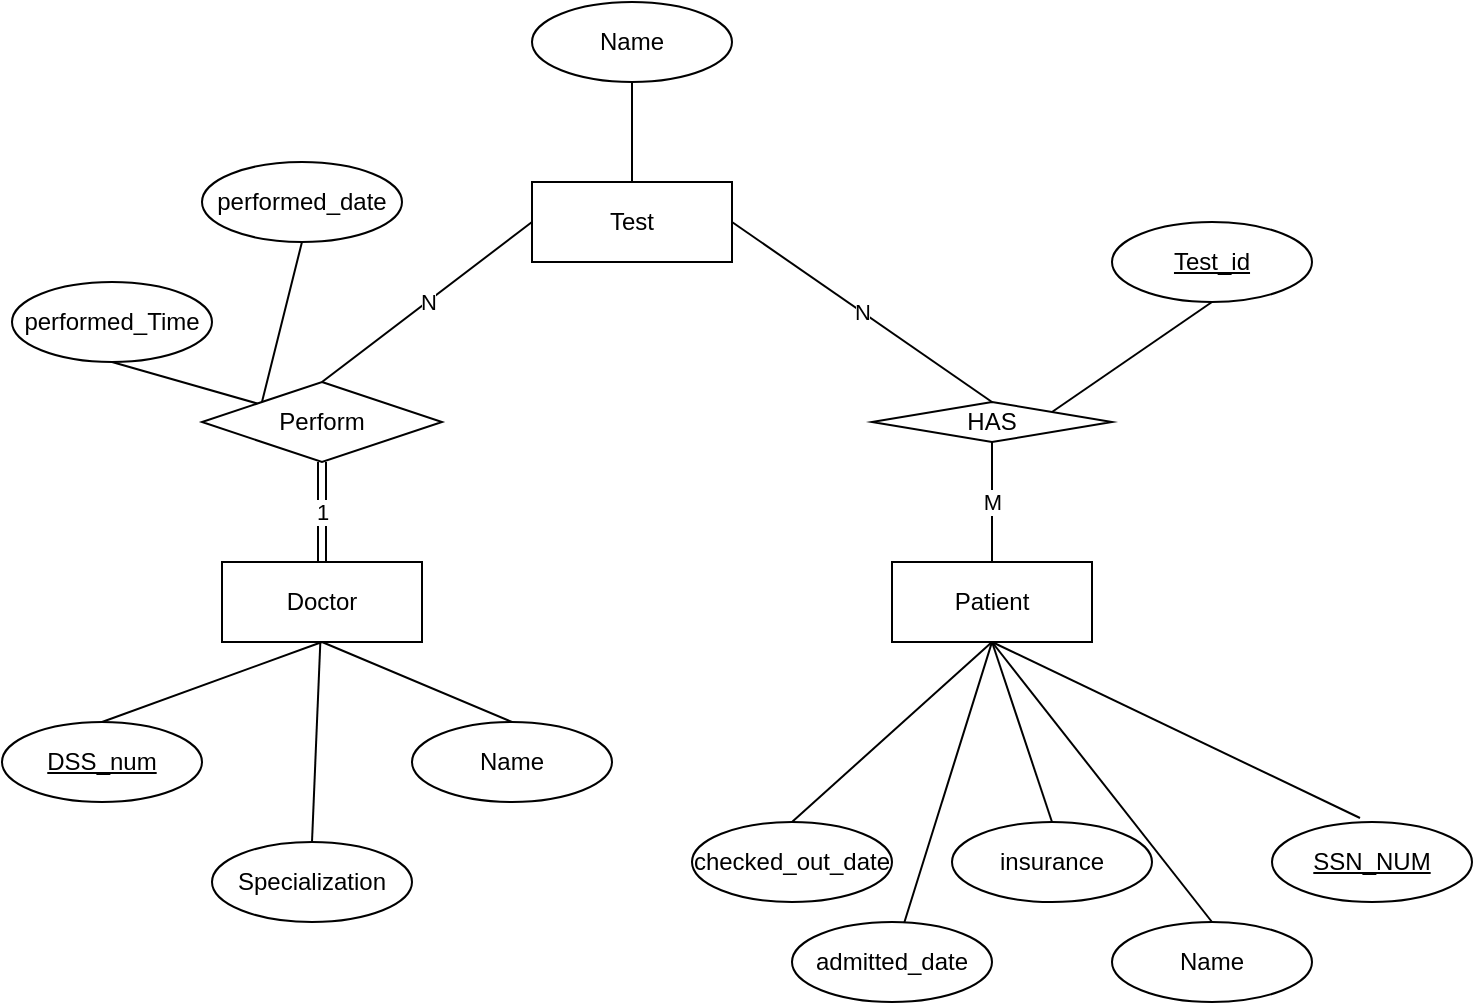<mxfile version="21.1.1" type="github">
  <diagram name="Page-1" id="P5E-NRFfQXW7laD2gimy">
    <mxGraphModel dx="1804" dy="585" grid="1" gridSize="10" guides="1" tooltips="1" connect="1" arrows="1" fold="1" page="1" pageScale="1" pageWidth="850" pageHeight="1100" math="0" shadow="0">
      <root>
        <mxCell id="0" />
        <mxCell id="1" parent="0" />
        <mxCell id="fq_PGTp6oq45xRFYtozr-1" value="Patient" style="whiteSpace=wrap;html=1;align=center;" vertex="1" parent="1">
          <mxGeometry x="-200" y="290" width="100" height="40" as="geometry" />
        </mxCell>
        <mxCell id="fq_PGTp6oq45xRFYtozr-2" value="Doctor" style="whiteSpace=wrap;html=1;align=center;" vertex="1" parent="1">
          <mxGeometry x="-535" y="290" width="100" height="40" as="geometry" />
        </mxCell>
        <mxCell id="fq_PGTp6oq45xRFYtozr-3" value="Test" style="whiteSpace=wrap;html=1;align=center;" vertex="1" parent="1">
          <mxGeometry x="-380" y="100" width="100" height="40" as="geometry" />
        </mxCell>
        <mxCell id="fq_PGTp6oq45xRFYtozr-4" value="HAS" style="shape=rhombus;perimeter=rhombusPerimeter;whiteSpace=wrap;html=1;align=center;" vertex="1" parent="1">
          <mxGeometry x="-210" y="210" width="120" height="20" as="geometry" />
        </mxCell>
        <mxCell id="fq_PGTp6oq45xRFYtozr-5" value="Perform" style="shape=rhombus;perimeter=rhombusPerimeter;whiteSpace=wrap;html=1;align=center;" vertex="1" parent="1">
          <mxGeometry x="-545" y="200" width="120" height="40" as="geometry" />
        </mxCell>
        <mxCell id="fq_PGTp6oq45xRFYtozr-8" value="M" style="endArrow=none;html=1;rounded=0;exitX=0.5;exitY=1;exitDx=0;exitDy=0;entryX=0.5;entryY=0;entryDx=0;entryDy=0;" edge="1" parent="1" source="fq_PGTp6oq45xRFYtozr-4" target="fq_PGTp6oq45xRFYtozr-1">
          <mxGeometry relative="1" as="geometry">
            <mxPoint x="-270" y="310" as="sourcePoint" />
            <mxPoint x="-110" y="310" as="targetPoint" />
          </mxGeometry>
        </mxCell>
        <mxCell id="fq_PGTp6oq45xRFYtozr-9" value="N" style="endArrow=none;html=1;rounded=0;entryX=0.5;entryY=0;entryDx=0;entryDy=0;exitX=0;exitY=0.5;exitDx=0;exitDy=0;" edge="1" parent="1" source="fq_PGTp6oq45xRFYtozr-3" target="fq_PGTp6oq45xRFYtozr-5">
          <mxGeometry relative="1" as="geometry">
            <mxPoint x="-390" y="130" as="sourcePoint" />
            <mxPoint x="-110" y="310" as="targetPoint" />
          </mxGeometry>
        </mxCell>
        <mxCell id="fq_PGTp6oq45xRFYtozr-10" value="N" style="endArrow=none;html=1;rounded=0;exitX=1;exitY=0.5;exitDx=0;exitDy=0;entryX=0.5;entryY=0;entryDx=0;entryDy=0;" edge="1" parent="1" source="fq_PGTp6oq45xRFYtozr-3" target="fq_PGTp6oq45xRFYtozr-4">
          <mxGeometry relative="1" as="geometry">
            <mxPoint x="-270" y="310" as="sourcePoint" />
            <mxPoint x="-110" y="310" as="targetPoint" />
          </mxGeometry>
        </mxCell>
        <mxCell id="fq_PGTp6oq45xRFYtozr-11" value="performed_date" style="ellipse;whiteSpace=wrap;html=1;align=center;" vertex="1" parent="1">
          <mxGeometry x="-545" y="90" width="100" height="40" as="geometry" />
        </mxCell>
        <mxCell id="fq_PGTp6oq45xRFYtozr-12" value="DSS_num" style="ellipse;whiteSpace=wrap;html=1;align=center;fontStyle=4;" vertex="1" parent="1">
          <mxGeometry x="-645" y="370" width="100" height="40" as="geometry" />
        </mxCell>
        <mxCell id="fq_PGTp6oq45xRFYtozr-13" value="Name" style="ellipse;whiteSpace=wrap;html=1;align=center;" vertex="1" parent="1">
          <mxGeometry x="-440" y="370" width="100" height="40" as="geometry" />
        </mxCell>
        <mxCell id="fq_PGTp6oq45xRFYtozr-14" value="Specialization" style="ellipse;whiteSpace=wrap;html=1;align=center;" vertex="1" parent="1">
          <mxGeometry x="-540" y="430" width="100" height="40" as="geometry" />
        </mxCell>
        <mxCell id="fq_PGTp6oq45xRFYtozr-15" value="Name" style="ellipse;whiteSpace=wrap;html=1;align=center;" vertex="1" parent="1">
          <mxGeometry x="-380" y="10" width="100" height="40" as="geometry" />
        </mxCell>
        <mxCell id="fq_PGTp6oq45xRFYtozr-16" value="Test_id" style="ellipse;whiteSpace=wrap;html=1;align=center;fontStyle=4;" vertex="1" parent="1">
          <mxGeometry x="-90" y="120" width="100" height="40" as="geometry" />
        </mxCell>
        <mxCell id="fq_PGTp6oq45xRFYtozr-17" value="performed_Time" style="ellipse;whiteSpace=wrap;html=1;align=center;" vertex="1" parent="1">
          <mxGeometry x="-640" y="150" width="100" height="40" as="geometry" />
        </mxCell>
        <mxCell id="fq_PGTp6oq45xRFYtozr-19" value="SSN_NUM" style="ellipse;whiteSpace=wrap;html=1;align=center;fontStyle=4;" vertex="1" parent="1">
          <mxGeometry x="-10" y="420" width="100" height="40" as="geometry" />
        </mxCell>
        <mxCell id="fq_PGTp6oq45xRFYtozr-20" value="Name" style="ellipse;whiteSpace=wrap;html=1;align=center;" vertex="1" parent="1">
          <mxGeometry x="-90" y="470" width="100" height="40" as="geometry" />
        </mxCell>
        <mxCell id="fq_PGTp6oq45xRFYtozr-21" value="insurance" style="ellipse;whiteSpace=wrap;html=1;align=center;" vertex="1" parent="1">
          <mxGeometry x="-170" y="420" width="100" height="40" as="geometry" />
        </mxCell>
        <mxCell id="fq_PGTp6oq45xRFYtozr-22" value="admitted_date" style="ellipse;whiteSpace=wrap;html=1;align=center;" vertex="1" parent="1">
          <mxGeometry x="-250" y="470" width="100" height="40" as="geometry" />
        </mxCell>
        <mxCell id="fq_PGTp6oq45xRFYtozr-23" value="checked_out_date" style="ellipse;whiteSpace=wrap;html=1;align=center;" vertex="1" parent="1">
          <mxGeometry x="-300" y="420" width="100" height="40" as="geometry" />
        </mxCell>
        <mxCell id="fq_PGTp6oq45xRFYtozr-24" value="" style="endArrow=none;html=1;rounded=0;exitX=0.5;exitY=0;exitDx=0;exitDy=0;" edge="1" parent="1" source="fq_PGTp6oq45xRFYtozr-20">
          <mxGeometry relative="1" as="geometry">
            <mxPoint x="-170" y="290" as="sourcePoint" />
            <mxPoint x="-150" y="330" as="targetPoint" />
          </mxGeometry>
        </mxCell>
        <mxCell id="fq_PGTp6oq45xRFYtozr-25" value="" style="endArrow=none;html=1;rounded=0;entryX=0.5;entryY=0;entryDx=0;entryDy=0;exitX=0.5;exitY=1;exitDx=0;exitDy=0;" edge="1" parent="1" source="fq_PGTp6oq45xRFYtozr-1" target="fq_PGTp6oq45xRFYtozr-23">
          <mxGeometry relative="1" as="geometry">
            <mxPoint x="-170" y="290" as="sourcePoint" />
            <mxPoint x="-10" y="290" as="targetPoint" />
          </mxGeometry>
        </mxCell>
        <mxCell id="fq_PGTp6oq45xRFYtozr-26" value="" style="endArrow=none;html=1;rounded=0;exitX=0.5;exitY=1;exitDx=0;exitDy=0;" edge="1" parent="1" source="fq_PGTp6oq45xRFYtozr-1" target="fq_PGTp6oq45xRFYtozr-22">
          <mxGeometry relative="1" as="geometry">
            <mxPoint x="-170" y="290" as="sourcePoint" />
            <mxPoint x="-10" y="290" as="targetPoint" />
          </mxGeometry>
        </mxCell>
        <mxCell id="fq_PGTp6oq45xRFYtozr-27" value="" style="endArrow=none;html=1;rounded=0;entryX=0.5;entryY=0;entryDx=0;entryDy=0;" edge="1" parent="1" target="fq_PGTp6oq45xRFYtozr-21">
          <mxGeometry relative="1" as="geometry">
            <mxPoint x="-150" y="330" as="sourcePoint" />
            <mxPoint x="-10" y="290" as="targetPoint" />
          </mxGeometry>
        </mxCell>
        <mxCell id="fq_PGTp6oq45xRFYtozr-28" value="" style="endArrow=none;html=1;rounded=0;entryX=0.44;entryY=-0.05;entryDx=0;entryDy=0;entryPerimeter=0;exitX=0.5;exitY=1;exitDx=0;exitDy=0;" edge="1" parent="1" source="fq_PGTp6oq45xRFYtozr-1" target="fq_PGTp6oq45xRFYtozr-19">
          <mxGeometry relative="1" as="geometry">
            <mxPoint x="-170" y="290" as="sourcePoint" />
            <mxPoint x="-10" y="290" as="targetPoint" />
          </mxGeometry>
        </mxCell>
        <mxCell id="fq_PGTp6oq45xRFYtozr-29" value="" style="endArrow=none;html=1;rounded=0;entryX=0.5;entryY=0;entryDx=0;entryDy=0;" edge="1" parent="1" source="fq_PGTp6oq45xRFYtozr-2" target="fq_PGTp6oq45xRFYtozr-14">
          <mxGeometry relative="1" as="geometry">
            <mxPoint x="-620" y="290" as="sourcePoint" />
            <mxPoint x="-460" y="290" as="targetPoint" />
          </mxGeometry>
        </mxCell>
        <mxCell id="fq_PGTp6oq45xRFYtozr-30" value="" style="endArrow=none;html=1;rounded=0;exitX=0.5;exitY=0;exitDx=0;exitDy=0;entryX=0.5;entryY=1;entryDx=0;entryDy=0;" edge="1" parent="1" source="fq_PGTp6oq45xRFYtozr-12" target="fq_PGTp6oq45xRFYtozr-2">
          <mxGeometry relative="1" as="geometry">
            <mxPoint x="-620" y="290" as="sourcePoint" />
            <mxPoint x="-460" y="290" as="targetPoint" />
          </mxGeometry>
        </mxCell>
        <mxCell id="fq_PGTp6oq45xRFYtozr-31" value="" style="endArrow=none;html=1;rounded=0;entryX=0.5;entryY=0;entryDx=0;entryDy=0;exitX=0.5;exitY=1;exitDx=0;exitDy=0;" edge="1" parent="1" source="fq_PGTp6oq45xRFYtozr-2" target="fq_PGTp6oq45xRFYtozr-13">
          <mxGeometry relative="1" as="geometry">
            <mxPoint x="-620" y="290" as="sourcePoint" />
            <mxPoint x="-460" y="290" as="targetPoint" />
          </mxGeometry>
        </mxCell>
        <mxCell id="fq_PGTp6oq45xRFYtozr-32" value="" style="endArrow=none;html=1;rounded=0;exitX=0.5;exitY=1;exitDx=0;exitDy=0;" edge="1" parent="1" source="fq_PGTp6oq45xRFYtozr-17" target="fq_PGTp6oq45xRFYtozr-5">
          <mxGeometry relative="1" as="geometry">
            <mxPoint x="-620" y="290" as="sourcePoint" />
            <mxPoint x="-460" y="290" as="targetPoint" />
          </mxGeometry>
        </mxCell>
        <mxCell id="fq_PGTp6oq45xRFYtozr-33" value="" style="endArrow=none;html=1;rounded=0;exitX=0.5;exitY=1;exitDx=0;exitDy=0;entryX=0;entryY=0;entryDx=0;entryDy=0;" edge="1" parent="1" source="fq_PGTp6oq45xRFYtozr-11" target="fq_PGTp6oq45xRFYtozr-5">
          <mxGeometry relative="1" as="geometry">
            <mxPoint x="-620" y="290" as="sourcePoint" />
            <mxPoint x="-460" y="290" as="targetPoint" />
          </mxGeometry>
        </mxCell>
        <mxCell id="fq_PGTp6oq45xRFYtozr-34" value="" style="endArrow=none;html=1;rounded=0;exitX=0.5;exitY=1;exitDx=0;exitDy=0;entryX=1;entryY=0;entryDx=0;entryDy=0;" edge="1" parent="1" source="fq_PGTp6oq45xRFYtozr-16" target="fq_PGTp6oq45xRFYtozr-4">
          <mxGeometry relative="1" as="geometry">
            <mxPoint x="-410" y="220" as="sourcePoint" />
            <mxPoint x="-250" y="220" as="targetPoint" />
          </mxGeometry>
        </mxCell>
        <mxCell id="fq_PGTp6oq45xRFYtozr-35" value="" style="endArrow=none;html=1;rounded=0;entryX=0.5;entryY=1;entryDx=0;entryDy=0;exitX=0.5;exitY=0;exitDx=0;exitDy=0;" edge="1" parent="1" source="fq_PGTp6oq45xRFYtozr-3" target="fq_PGTp6oq45xRFYtozr-15">
          <mxGeometry relative="1" as="geometry">
            <mxPoint x="-410" y="220" as="sourcePoint" />
            <mxPoint x="-250" y="220" as="targetPoint" />
          </mxGeometry>
        </mxCell>
        <mxCell id="fq_PGTp6oq45xRFYtozr-36" value="1" style="shape=link;html=1;rounded=0;exitX=0.5;exitY=0;exitDx=0;exitDy=0;" edge="1" parent="1" source="fq_PGTp6oq45xRFYtozr-2" target="fq_PGTp6oq45xRFYtozr-5">
          <mxGeometry relative="1" as="geometry">
            <mxPoint x="-410" y="230" as="sourcePoint" />
            <mxPoint x="-250" y="230" as="targetPoint" />
          </mxGeometry>
        </mxCell>
      </root>
    </mxGraphModel>
  </diagram>
</mxfile>

